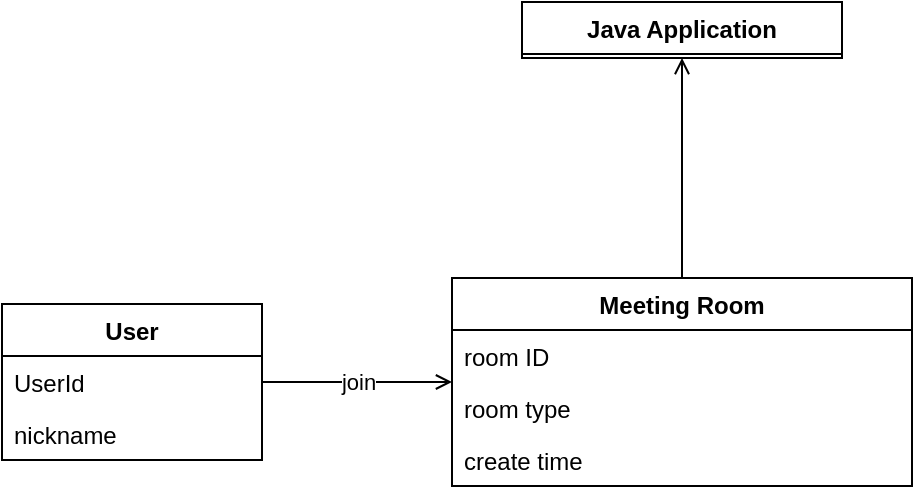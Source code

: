 <mxfile version="14.7.6" type="github">
  <diagram id="qNtHvHr-Q_ltwnV1EGBj" name="Page-1">
    <mxGraphModel dx="857" dy="1864" grid="1" gridSize="10" guides="1" tooltips="1" connect="1" arrows="1" fold="1" page="1" pageScale="1" pageWidth="827" pageHeight="1169" math="0" shadow="0">
      <root>
        <mxCell id="0" />
        <mxCell id="1" parent="0" />
        <mxCell id="ZVWljfa0xVSs0D0JrF7P-18" style="edgeStyle=orthogonalEdgeStyle;rounded=0;orthogonalLoop=1;jettySize=auto;html=1;endArrow=open;endFill=0;" parent="1" source="Kb90lWqh0blAMlvWXbu4-127" target="ZVWljfa0xVSs0D0JrF7P-7" edge="1">
          <mxGeometry relative="1" as="geometry">
            <Array as="points">
              <mxPoint x="920" y="90" />
              <mxPoint x="920" y="90" />
            </Array>
          </mxGeometry>
        </mxCell>
        <mxCell id="Kb90lWqh0blAMlvWXbu4-127" value="Meeting Room" style="swimlane;fontStyle=1;align=center;verticalAlign=top;childLayout=stackLayout;horizontal=1;startSize=26;horizontalStack=0;resizeParent=1;resizeParentMax=0;resizeLast=0;collapsible=1;marginBottom=0;" parent="1" vertex="1">
          <mxGeometry x="805" y="110" width="230" height="104" as="geometry" />
        </mxCell>
        <mxCell id="Kb90lWqh0blAMlvWXbu4-128" value="room ID" style="text;strokeColor=none;fillColor=none;align=left;verticalAlign=top;spacingLeft=4;spacingRight=4;overflow=hidden;rotatable=0;points=[[0,0.5],[1,0.5]];portConstraint=eastwest;" parent="Kb90lWqh0blAMlvWXbu4-127" vertex="1">
          <mxGeometry y="26" width="230" height="26" as="geometry" />
        </mxCell>
        <mxCell id="Kb90lWqh0blAMlvWXbu4-129" value="room type" style="text;strokeColor=none;fillColor=none;align=left;verticalAlign=top;spacingLeft=4;spacingRight=4;overflow=hidden;rotatable=0;points=[[0,0.5],[1,0.5]];portConstraint=eastwest;" parent="Kb90lWqh0blAMlvWXbu4-127" vertex="1">
          <mxGeometry y="52" width="230" height="26" as="geometry" />
        </mxCell>
        <mxCell id="Kb90lWqh0blAMlvWXbu4-130" value="create time" style="text;strokeColor=none;fillColor=none;align=left;verticalAlign=top;spacingLeft=4;spacingRight=4;overflow=hidden;rotatable=0;points=[[0,0.5],[1,0.5]];portConstraint=eastwest;" parent="Kb90lWqh0blAMlvWXbu4-127" vertex="1">
          <mxGeometry y="78" width="230" height="26" as="geometry" />
        </mxCell>
        <mxCell id="ZVWljfa0xVSs0D0JrF7P-7" value="Java Application" style="swimlane;fontStyle=1;align=center;verticalAlign=top;childLayout=stackLayout;horizontal=1;startSize=26;horizontalStack=0;resizeParent=1;resizeParentMax=0;resizeLast=0;collapsible=1;marginBottom=0;" parent="1" vertex="1">
          <mxGeometry x="840" y="-28" width="160" height="28" as="geometry" />
        </mxCell>
        <mxCell id="ZVWljfa0xVSs0D0JrF7P-14" value="join" style="edgeStyle=orthogonalEdgeStyle;rounded=0;orthogonalLoop=1;jettySize=auto;html=1;endArrow=open;endFill=0;" parent="1" source="ZVWljfa0xVSs0D0JrF7P-11" target="Kb90lWqh0blAMlvWXbu4-127" edge="1">
          <mxGeometry relative="1" as="geometry">
            <Array as="points">
              <mxPoint x="740" y="162" />
              <mxPoint x="740" y="162" />
            </Array>
            <mxPoint x="630" y="232" as="targetPoint" />
          </mxGeometry>
        </mxCell>
        <mxCell id="ZVWljfa0xVSs0D0JrF7P-11" value="User" style="swimlane;fontStyle=1;align=center;verticalAlign=top;childLayout=stackLayout;horizontal=1;startSize=26;horizontalStack=0;resizeParent=1;resizeParentMax=0;resizeLast=0;collapsible=1;marginBottom=0;" parent="1" vertex="1">
          <mxGeometry x="580" y="123" width="130" height="78" as="geometry" />
        </mxCell>
        <mxCell id="82unOVo_6anFtcZ8ufRb-1" value="UserId" style="text;strokeColor=none;fillColor=none;align=left;verticalAlign=top;spacingLeft=4;spacingRight=4;overflow=hidden;rotatable=0;points=[[0,0.5],[1,0.5]];portConstraint=eastwest;" parent="ZVWljfa0xVSs0D0JrF7P-11" vertex="1">
          <mxGeometry y="26" width="130" height="26" as="geometry" />
        </mxCell>
        <mxCell id="ZVWljfa0xVSs0D0JrF7P-44" value="nickname" style="text;strokeColor=none;fillColor=none;align=left;verticalAlign=top;spacingLeft=4;spacingRight=4;overflow=hidden;rotatable=0;points=[[0,0.5],[1,0.5]];portConstraint=eastwest;" parent="ZVWljfa0xVSs0D0JrF7P-11" vertex="1">
          <mxGeometry y="52" width="130" height="26" as="geometry" />
        </mxCell>
      </root>
    </mxGraphModel>
  </diagram>
</mxfile>
